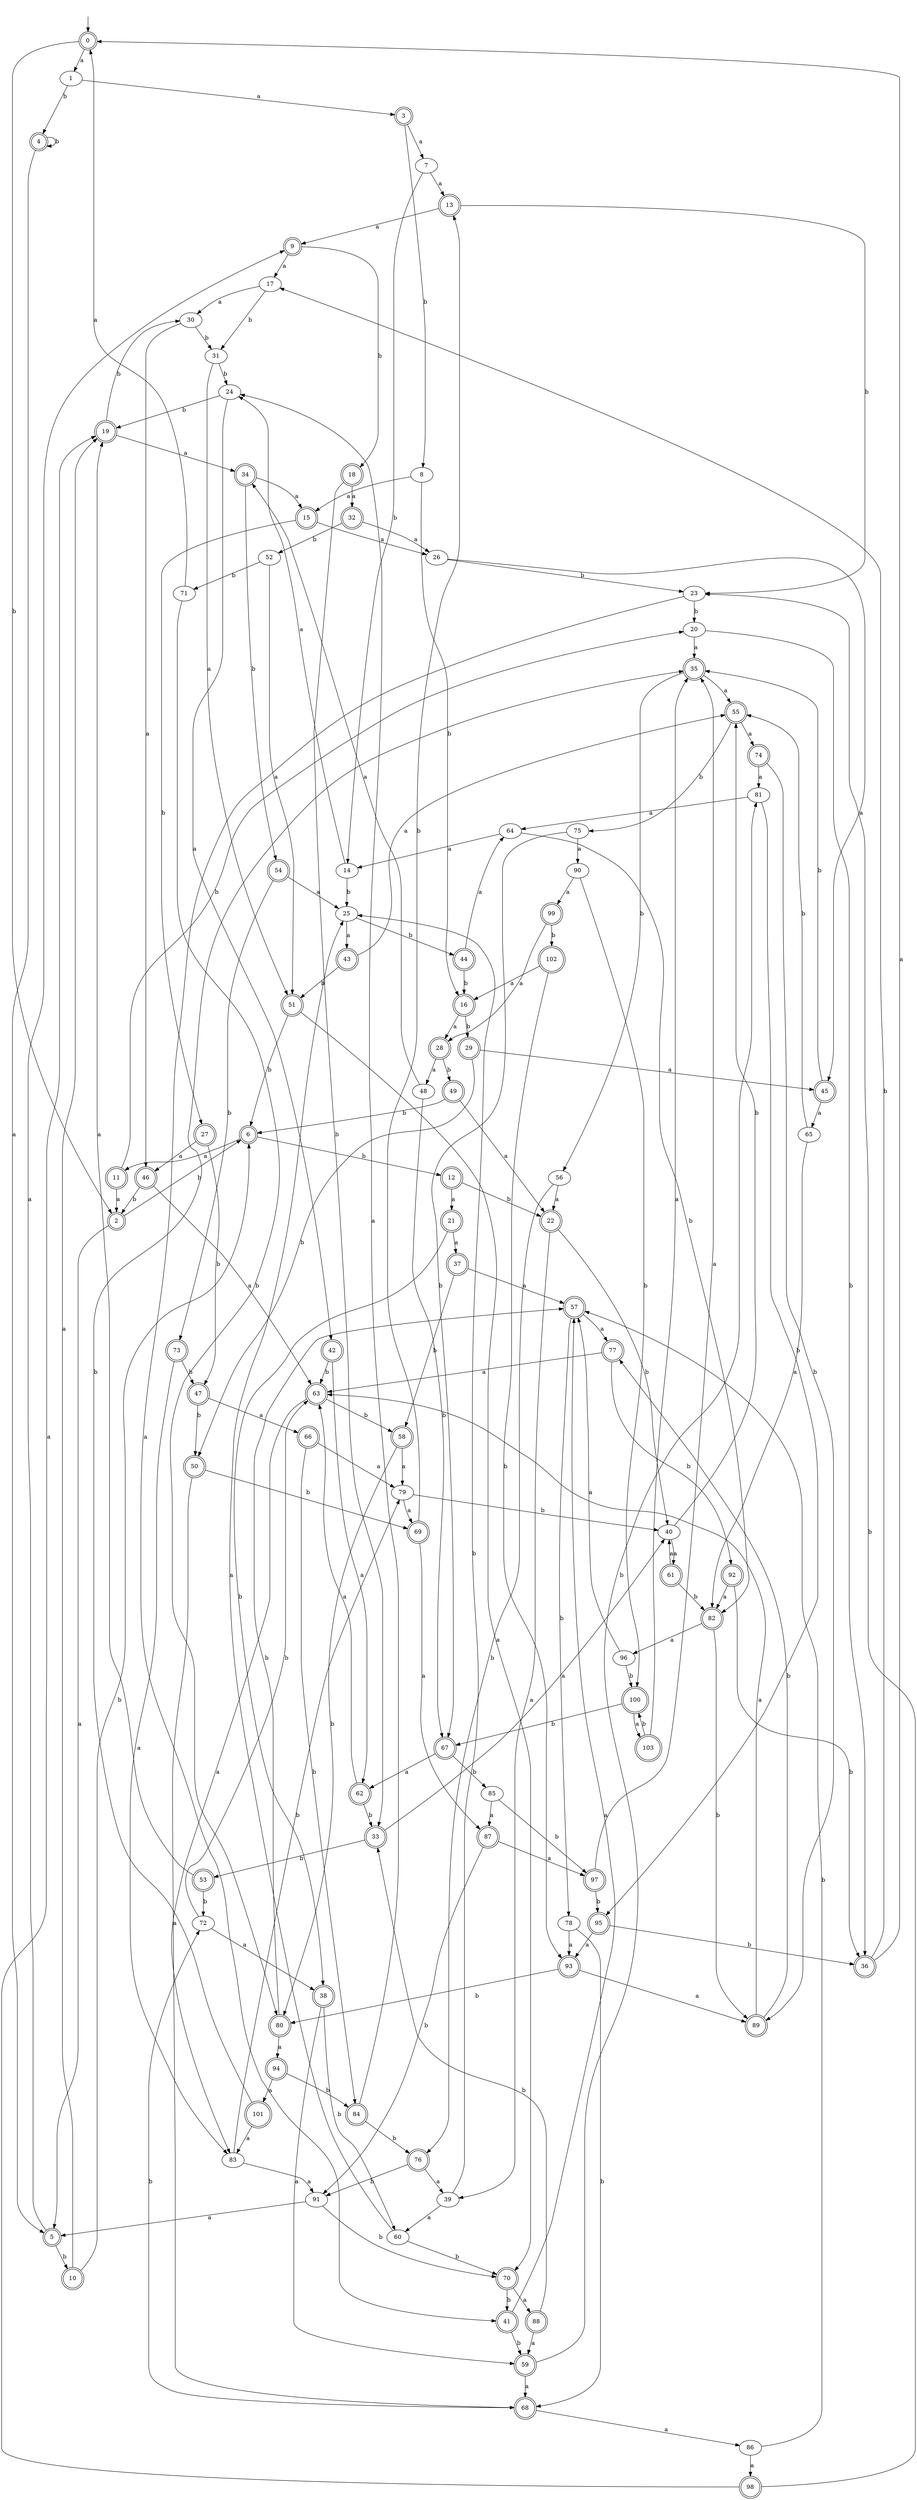 digraph RandomDFA {
  __start0 [label="", shape=none];
  __start0 -> 0 [label=""];
  0 [shape=circle] [shape=doublecircle]
  0 -> 1 [label="a"]
  0 -> 2 [label="b"]
  1
  1 -> 3 [label="a"]
  1 -> 4 [label="b"]
  2 [shape=doublecircle]
  2 -> 5 [label="a"]
  2 -> 6 [label="b"]
  3 [shape=doublecircle]
  3 -> 7 [label="a"]
  3 -> 8 [label="b"]
  4 [shape=doublecircle]
  4 -> 5 [label="a"]
  4 -> 4 [label="b"]
  5 [shape=doublecircle]
  5 -> 9 [label="a"]
  5 -> 10 [label="b"]
  6 [shape=doublecircle]
  6 -> 11 [label="a"]
  6 -> 12 [label="b"]
  7
  7 -> 13 [label="a"]
  7 -> 14 [label="b"]
  8
  8 -> 15 [label="a"]
  8 -> 16 [label="b"]
  9 [shape=doublecircle]
  9 -> 17 [label="a"]
  9 -> 18 [label="b"]
  10 [shape=doublecircle]
  10 -> 19 [label="a"]
  10 -> 6 [label="b"]
  11 [shape=doublecircle]
  11 -> 2 [label="a"]
  11 -> 20 [label="b"]
  12 [shape=doublecircle]
  12 -> 21 [label="a"]
  12 -> 22 [label="b"]
  13 [shape=doublecircle]
  13 -> 9 [label="a"]
  13 -> 23 [label="b"]
  14
  14 -> 24 [label="a"]
  14 -> 25 [label="b"]
  15 [shape=doublecircle]
  15 -> 26 [label="a"]
  15 -> 27 [label="b"]
  16 [shape=doublecircle]
  16 -> 28 [label="a"]
  16 -> 29 [label="b"]
  17
  17 -> 30 [label="a"]
  17 -> 31 [label="b"]
  18 [shape=doublecircle]
  18 -> 32 [label="a"]
  18 -> 33 [label="b"]
  19 [shape=doublecircle]
  19 -> 34 [label="a"]
  19 -> 30 [label="b"]
  20
  20 -> 35 [label="a"]
  20 -> 36 [label="b"]
  21 [shape=doublecircle]
  21 -> 37 [label="a"]
  21 -> 38 [label="b"]
  22 [shape=doublecircle]
  22 -> 39 [label="a"]
  22 -> 40 [label="b"]
  23
  23 -> 41 [label="a"]
  23 -> 20 [label="b"]
  24
  24 -> 42 [label="a"]
  24 -> 19 [label="b"]
  25
  25 -> 43 [label="a"]
  25 -> 44 [label="b"]
  26
  26 -> 45 [label="a"]
  26 -> 23 [label="b"]
  27 [shape=doublecircle]
  27 -> 46 [label="a"]
  27 -> 47 [label="b"]
  28 [shape=doublecircle]
  28 -> 48 [label="a"]
  28 -> 49 [label="b"]
  29 [shape=doublecircle]
  29 -> 45 [label="a"]
  29 -> 50 [label="b"]
  30
  30 -> 46 [label="a"]
  30 -> 31 [label="b"]
  31
  31 -> 51 [label="a"]
  31 -> 24 [label="b"]
  32 [shape=doublecircle]
  32 -> 26 [label="a"]
  32 -> 52 [label="b"]
  33 [shape=doublecircle]
  33 -> 40 [label="a"]
  33 -> 53 [label="b"]
  34 [shape=doublecircle]
  34 -> 15 [label="a"]
  34 -> 54 [label="b"]
  35 [shape=doublecircle]
  35 -> 55 [label="a"]
  35 -> 56 [label="b"]
  36 [shape=doublecircle]
  36 -> 0 [label="a"]
  36 -> 17 [label="b"]
  37 [shape=doublecircle]
  37 -> 57 [label="a"]
  37 -> 58 [label="b"]
  38 [shape=doublecircle]
  38 -> 59 [label="a"]
  38 -> 60 [label="b"]
  39
  39 -> 60 [label="a"]
  39 -> 25 [label="b"]
  40
  40 -> 61 [label="a"]
  40 -> 55 [label="b"]
  41 [shape=doublecircle]
  41 -> 57 [label="a"]
  41 -> 59 [label="b"]
  42 [shape=doublecircle]
  42 -> 62 [label="a"]
  42 -> 63 [label="b"]
  43 [shape=doublecircle]
  43 -> 55 [label="a"]
  43 -> 51 [label="b"]
  44 [shape=doublecircle]
  44 -> 64 [label="a"]
  44 -> 16 [label="b"]
  45 [shape=doublecircle]
  45 -> 65 [label="a"]
  45 -> 35 [label="b"]
  46 [shape=doublecircle]
  46 -> 63 [label="a"]
  46 -> 2 [label="b"]
  47 [shape=doublecircle]
  47 -> 66 [label="a"]
  47 -> 50 [label="b"]
  48
  48 -> 34 [label="a"]
  48 -> 67 [label="b"]
  49 [shape=doublecircle]
  49 -> 22 [label="a"]
  49 -> 6 [label="b"]
  50 [shape=doublecircle]
  50 -> 68 [label="a"]
  50 -> 69 [label="b"]
  51 [shape=doublecircle]
  51 -> 70 [label="a"]
  51 -> 6 [label="b"]
  52
  52 -> 51 [label="a"]
  52 -> 71 [label="b"]
  53 [shape=doublecircle]
  53 -> 19 [label="a"]
  53 -> 72 [label="b"]
  54 [shape=doublecircle]
  54 -> 25 [label="a"]
  54 -> 73 [label="b"]
  55 [shape=doublecircle]
  55 -> 74 [label="a"]
  55 -> 75 [label="b"]
  56
  56 -> 22 [label="a"]
  56 -> 76 [label="b"]
  57 [shape=doublecircle]
  57 -> 77 [label="a"]
  57 -> 78 [label="b"]
  58 [shape=doublecircle]
  58 -> 79 [label="a"]
  58 -> 80 [label="b"]
  59 [shape=doublecircle]
  59 -> 68 [label="a"]
  59 -> 81 [label="b"]
  60
  60 -> 25 [label="a"]
  60 -> 70 [label="b"]
  61 [shape=doublecircle]
  61 -> 40 [label="a"]
  61 -> 82 [label="b"]
  62 [shape=doublecircle]
  62 -> 63 [label="a"]
  62 -> 33 [label="b"]
  63 [shape=doublecircle]
  63 -> 83 [label="a"]
  63 -> 58 [label="b"]
  64
  64 -> 14 [label="a"]
  64 -> 82 [label="b"]
  65
  65 -> 82 [label="a"]
  65 -> 55 [label="b"]
  66 [shape=doublecircle]
  66 -> 79 [label="a"]
  66 -> 84 [label="b"]
  67 [shape=doublecircle]
  67 -> 62 [label="a"]
  67 -> 85 [label="b"]
  68 [shape=doublecircle]
  68 -> 86 [label="a"]
  68 -> 72 [label="b"]
  69 [shape=doublecircle]
  69 -> 87 [label="a"]
  69 -> 13 [label="b"]
  70 [shape=doublecircle]
  70 -> 88 [label="a"]
  70 -> 41 [label="b"]
  71
  71 -> 0 [label="a"]
  71 -> 80 [label="b"]
  72
  72 -> 38 [label="a"]
  72 -> 63 [label="b"]
  73 [shape=doublecircle]
  73 -> 83 [label="a"]
  73 -> 47 [label="b"]
  74 [shape=doublecircle]
  74 -> 81 [label="a"]
  74 -> 89 [label="b"]
  75
  75 -> 90 [label="a"]
  75 -> 67 [label="b"]
  76 [shape=doublecircle]
  76 -> 39 [label="a"]
  76 -> 91 [label="b"]
  77 [shape=doublecircle]
  77 -> 63 [label="a"]
  77 -> 92 [label="b"]
  78
  78 -> 93 [label="a"]
  78 -> 68 [label="b"]
  79
  79 -> 69 [label="a"]
  79 -> 40 [label="b"]
  80 [shape=doublecircle]
  80 -> 94 [label="a"]
  80 -> 57 [label="b"]
  81
  81 -> 64 [label="a"]
  81 -> 95 [label="b"]
  82 [shape=doublecircle]
  82 -> 96 [label="a"]
  82 -> 89 [label="b"]
  83
  83 -> 91 [label="a"]
  83 -> 79 [label="b"]
  84 [shape=doublecircle]
  84 -> 24 [label="a"]
  84 -> 76 [label="b"]
  85
  85 -> 87 [label="a"]
  85 -> 97 [label="b"]
  86
  86 -> 98 [label="a"]
  86 -> 57 [label="b"]
  87 [shape=doublecircle]
  87 -> 97 [label="a"]
  87 -> 91 [label="b"]
  88 [shape=doublecircle]
  88 -> 59 [label="a"]
  88 -> 33 [label="b"]
  89 [shape=doublecircle]
  89 -> 63 [label="a"]
  89 -> 77 [label="b"]
  90
  90 -> 99 [label="a"]
  90 -> 100 [label="b"]
  91
  91 -> 5 [label="a"]
  91 -> 70 [label="b"]
  92 [shape=doublecircle]
  92 -> 82 [label="a"]
  92 -> 36 [label="b"]
  93 [shape=doublecircle]
  93 -> 89 [label="a"]
  93 -> 80 [label="b"]
  94 [shape=doublecircle]
  94 -> 101 [label="a"]
  94 -> 84 [label="b"]
  95 [shape=doublecircle]
  95 -> 93 [label="a"]
  95 -> 36 [label="b"]
  96
  96 -> 57 [label="a"]
  96 -> 100 [label="b"]
  97 [shape=doublecircle]
  97 -> 35 [label="a"]
  97 -> 95 [label="b"]
  98 [shape=doublecircle]
  98 -> 19 [label="a"]
  98 -> 23 [label="b"]
  99 [shape=doublecircle]
  99 -> 28 [label="a"]
  99 -> 102 [label="b"]
  100 [shape=doublecircle]
  100 -> 103 [label="a"]
  100 -> 67 [label="b"]
  101 [shape=doublecircle]
  101 -> 83 [label="a"]
  101 -> 35 [label="b"]
  102 [shape=doublecircle]
  102 -> 16 [label="a"]
  102 -> 93 [label="b"]
  103 [shape=doublecircle]
  103 -> 35 [label="a"]
  103 -> 100 [label="b"]
}
